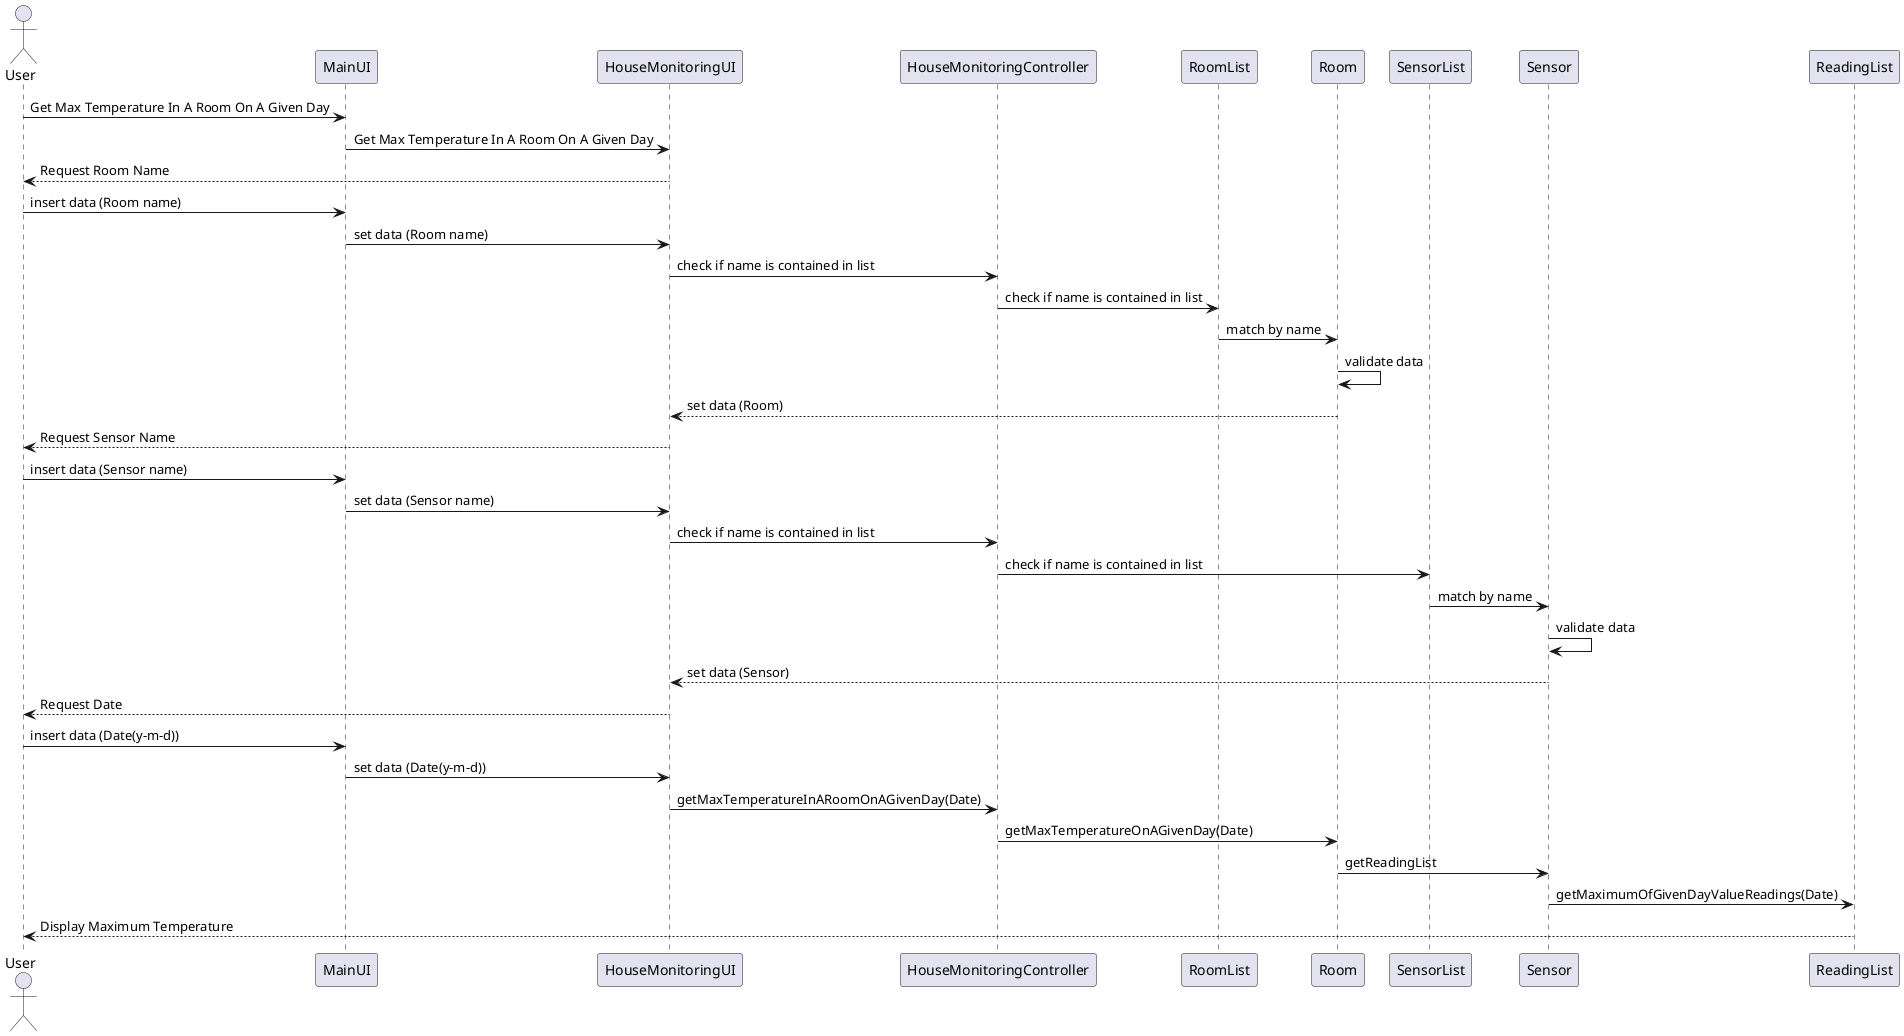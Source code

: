 @startuml
actor User

User -> MainUI: Get Max Temperature In A Room On A Given Day
MainUI -> HouseMonitoringUI: Get Max Temperature In A Room On A Given Day
HouseMonitoringUI --> User: Request Room Name
User -> MainUI: insert data (Room name)
MainUI -> HouseMonitoringUI: set data (Room name)
HouseMonitoringUI -> HouseMonitoringController: check if name is contained in list
HouseMonitoringController -> RoomList: check if name is contained in list
RoomList -> Room: match by name
Room -> Room: validate data
Room --> HouseMonitoringUI: set data (Room)
HouseMonitoringUI --> User: Request Sensor Name
User -> MainUI: insert data (Sensor name)
MainUI -> HouseMonitoringUI: set data (Sensor name)
HouseMonitoringUI -> HouseMonitoringController: check if name is contained in list
HouseMonitoringController -> SensorList: check if name is contained in list
SensorList -> Sensor: match by name
Sensor -> Sensor: validate data
Sensor --> HouseMonitoringUI: set data (Sensor)
HouseMonitoringUI --> User: Request Date
User -> MainUI: insert data (Date(y-m-d))
MainUI -> HouseMonitoringUI: set data (Date(y-m-d))
HouseMonitoringUI -> HouseMonitoringController: getMaxTemperatureInARoomOnAGivenDay(Date)
HouseMonitoringController->Room: getMaxTemperatureOnAGivenDay(Date)
Room->Sensor: getReadingList
Sensor->ReadingList:getMaximumOfGivenDayValueReadings(Date)
ReadingList-->User: Display Maximum Temperature
@enduml